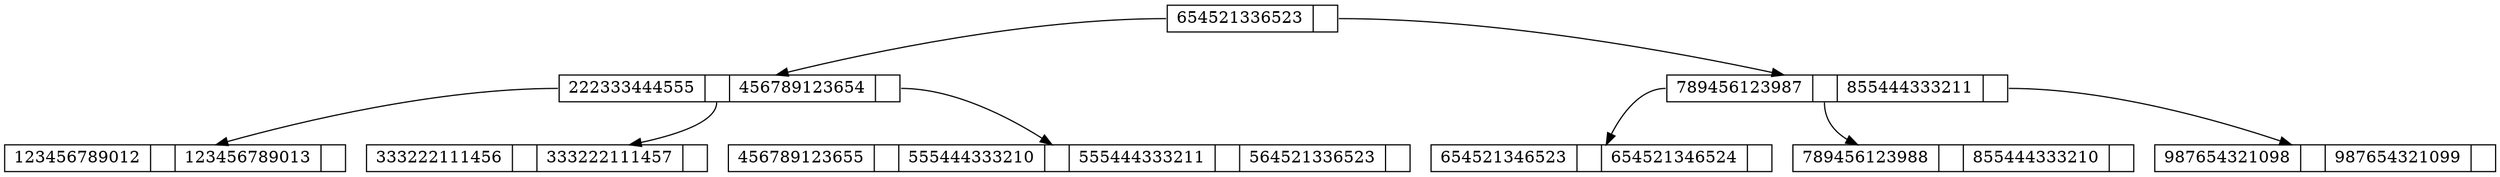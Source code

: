 digraph g {
node [shape = record,height=.1];
node1619374910208 [label = "<f0>         654521336523|<f1> "];
"node1619374910208":f0 -> "node1619374901088";
node1619374901088 [label = "<f0>         222333444555|<f1> |        456789123654|<f2> "];
"node1619374901088":f0 -> "node1619376442992";
node1619376442992 [label = "<f0>         123456789012|<f1> |        123456789013|<f2> "];
"node1619374901088":f1 -> "node1619374909888";
node1619374909888 [label = "<f0>         333222111456|<f1> |        333222111457|<f2> "];
"node1619374901088":f2 -> "node1619374904128";
node1619374904128 [label = "<f0>         456789123655|<f1> |        555444333210|<f2> |        555444333211|<f3> |        564521336523|<f4> "];
"node1619374910208":f1 -> "node1619374909728";
node1619374909728 [label = "<f0>         789456123987|<f1> |        855444333211|<f2> "];
"node1619374909728":f0 -> "node1619374900768";
node1619374900768 [label = "<f0>         654521346523|<f1> |        654521346524|<f2> "];
"node1619374909728":f1 -> "node1619374904768";
node1619374904768 [label = "<f0>         789456123988|<f1> |        855444333210|<f2> "];
"node1619374909728":f2 -> "node1619374909248";
node1619374909248 [label = "<f0>         987654321098|<f1> |        987654321099|<f2> "];
}
